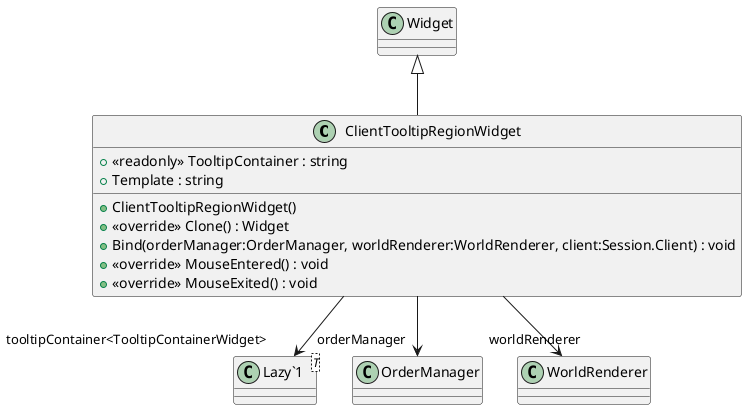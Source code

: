 @startuml
class ClientTooltipRegionWidget {
    + <<readonly>> TooltipContainer : string
    + Template : string
    + ClientTooltipRegionWidget()
    + <<override>> Clone() : Widget
    + Bind(orderManager:OrderManager, worldRenderer:WorldRenderer, client:Session.Client) : void
    + <<override>> MouseEntered() : void
    + <<override>> MouseExited() : void
}
class "Lazy`1"<T> {
}
Widget <|-- ClientTooltipRegionWidget
ClientTooltipRegionWidget --> "tooltipContainer<TooltipContainerWidget>" "Lazy`1"
ClientTooltipRegionWidget --> "orderManager" OrderManager
ClientTooltipRegionWidget --> "worldRenderer" WorldRenderer
@enduml
